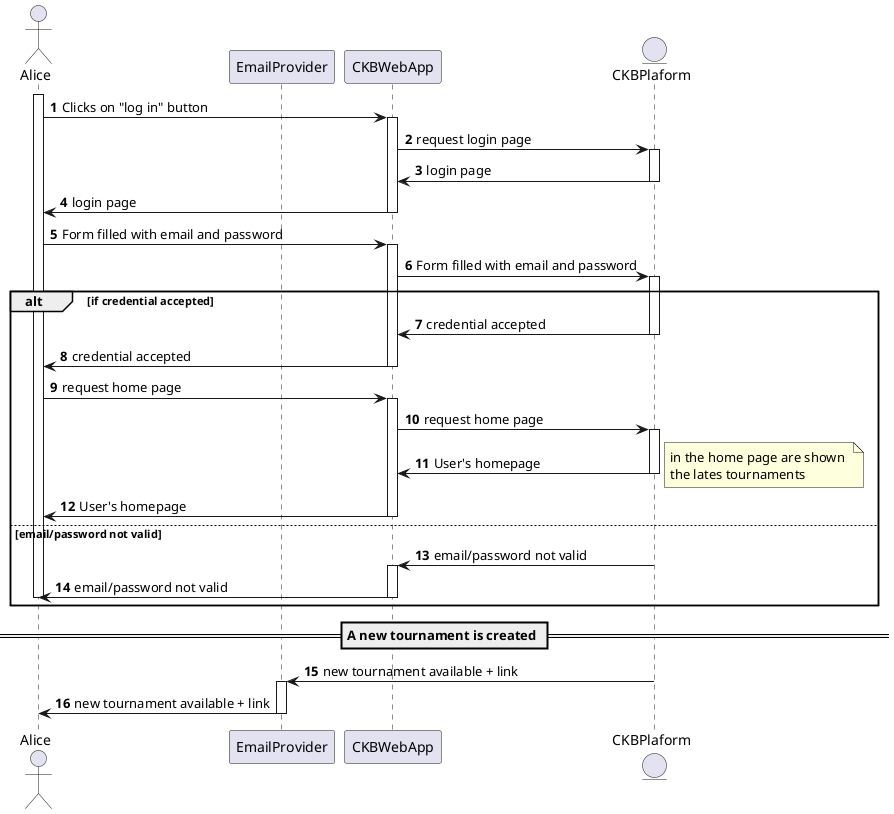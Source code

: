 @startuml

autonumber

actor Alice
participant EmailProvider as Email
participant CKBWebApp as App
entity CKBPlaform as Platform

activate Alice
Alice -> App: Clicks on "log in" button
activate App
App -> Platform: request login page
activate Platform
Platform -> App: login page
deactivate Platform
App -> Alice: login page
deactivate App
Alice -> App: Form filled with email and password
activate App
App -> Platform: Form filled with email and password
activate Platform

alt if credential accepted
    Platform -> App: credential accepted
    deactivate Platform
    App -> Alice: credential accepted
    deactivate App
    Alice -> App: request home page
    activate App
    App -> Platform: request home page
    activate Platform
    Platform -> App: User's homepage
    deactivate Platform
    note right
        in the home page are shown 
        the lates tournaments
    end note
    App -> Alice: User's homepage
    deactivate App
else email/password not valid
    Platform -> App: email/password not valid
    deactivate Platform
    activate App
    App -> Alice: email/password not valid
    deactivate App
    deactivate Alice
end





== A new tournament is created ==
Platform -> Email: new tournament available + link
activate Email
Email -> Alice: new tournament available + link
deactivate Email

@enduml